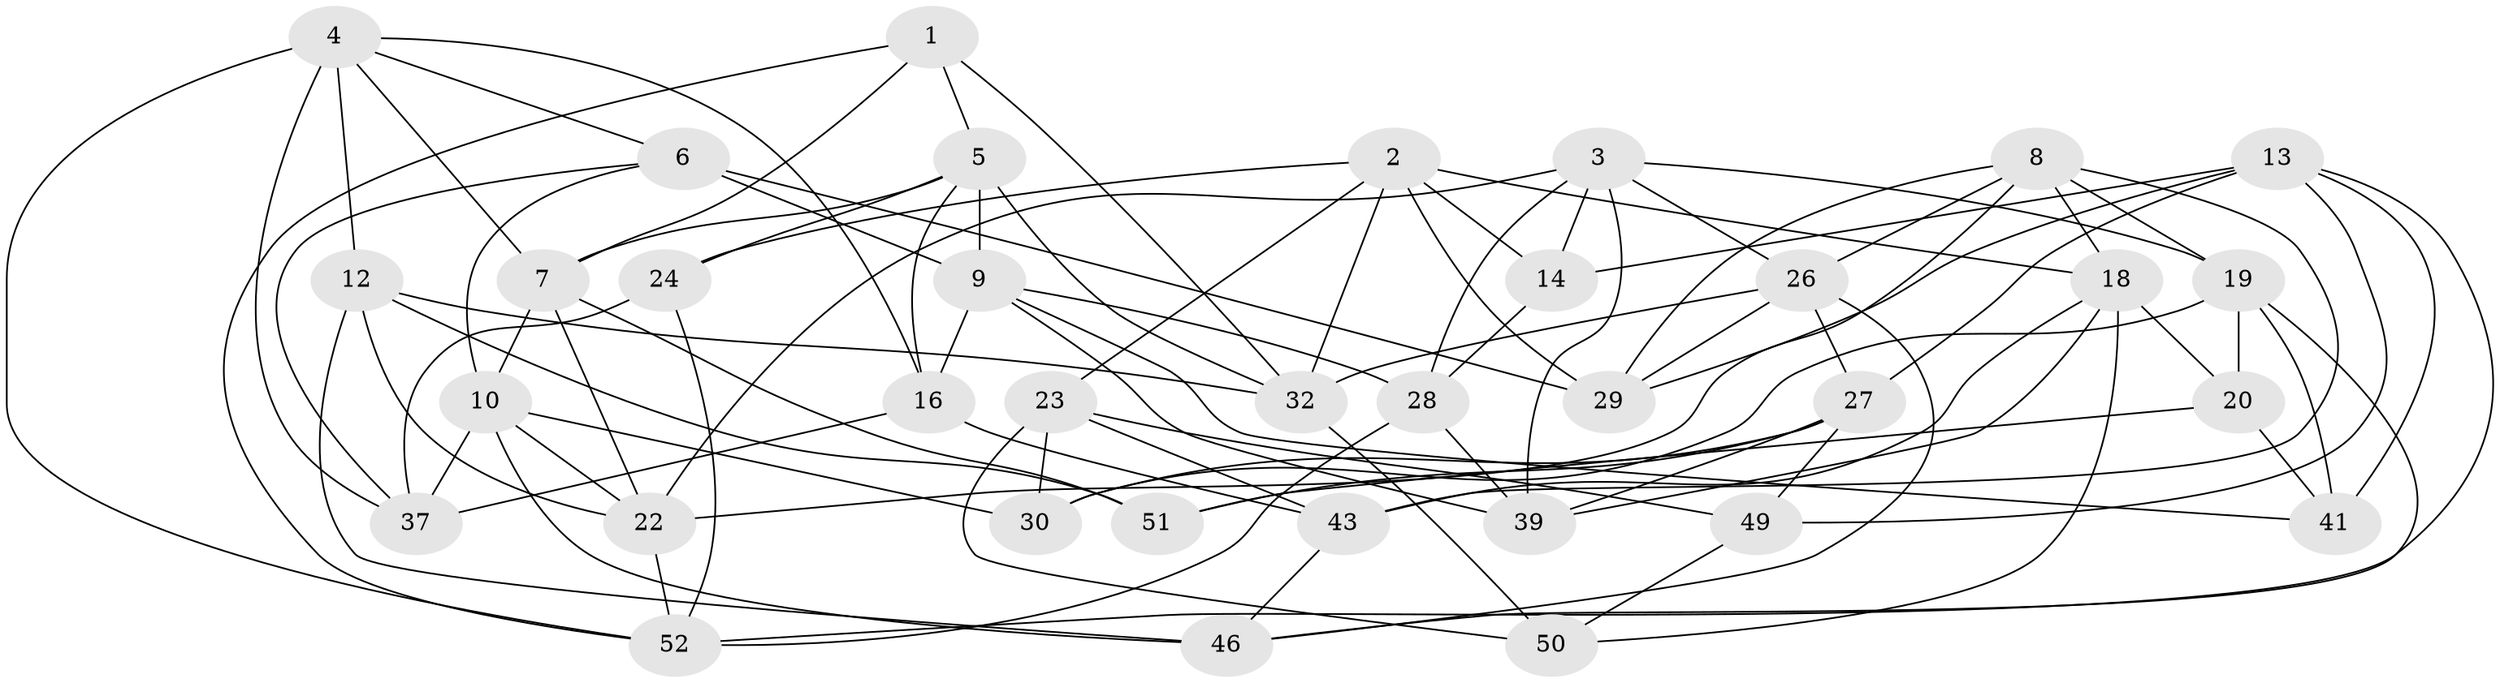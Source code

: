 // original degree distribution, {4: 1.0}
// Generated by graph-tools (version 1.1) at 2025/42/03/06/25 10:42:21]
// undirected, 35 vertices, 91 edges
graph export_dot {
graph [start="1"]
  node [color=gray90,style=filled];
  1;
  2 [super="+11"];
  3 [super="+33"];
  4 [super="+54"];
  5 [super="+25"];
  6 [super="+44"];
  7 [super="+15"];
  8 [super="+61"];
  9 [super="+21"];
  10 [super="+31"];
  12 [super="+56"];
  13 [super="+48"];
  14;
  16 [super="+17"];
  18 [super="+35"];
  19 [super="+42"];
  20;
  22 [super="+38"];
  23 [super="+36"];
  24;
  26 [super="+60"];
  27 [super="+59"];
  28 [super="+40"];
  29 [super="+57"];
  30;
  32 [super="+34"];
  37 [super="+55"];
  39 [super="+58"];
  41;
  43 [super="+45"];
  46 [super="+47"];
  49;
  50;
  51;
  52 [super="+53"];
  1 -- 52;
  1 -- 7;
  1 -- 32;
  1 -- 5;
  2 -- 23;
  2 -- 18;
  2 -- 24;
  2 -- 14;
  2 -- 32;
  2 -- 29;
  3 -- 26;
  3 -- 28;
  3 -- 19;
  3 -- 14;
  3 -- 39;
  3 -- 22;
  4 -- 7;
  4 -- 52;
  4 -- 6;
  4 -- 16;
  4 -- 12;
  4 -- 37;
  5 -- 32;
  5 -- 9;
  5 -- 7;
  5 -- 16;
  5 -- 24;
  6 -- 9;
  6 -- 37;
  6 -- 10;
  6 -- 29 [weight=2];
  7 -- 51;
  7 -- 10;
  7 -- 22;
  8 -- 18;
  8 -- 43;
  8 -- 26;
  8 -- 19;
  8 -- 22;
  8 -- 29;
  9 -- 16;
  9 -- 41;
  9 -- 28;
  9 -- 39;
  10 -- 30;
  10 -- 46;
  10 -- 22;
  10 -- 37;
  12 -- 51;
  12 -- 32;
  12 -- 46 [weight=2];
  12 -- 22;
  13 -- 27;
  13 -- 41;
  13 -- 49;
  13 -- 29;
  13 -- 14;
  13 -- 52;
  14 -- 28;
  16 -- 37 [weight=2];
  16 -- 43;
  18 -- 50;
  18 -- 20;
  18 -- 39;
  18 -- 43;
  19 -- 41;
  19 -- 20;
  19 -- 30;
  19 -- 46;
  20 -- 41;
  20 -- 51;
  22 -- 52;
  23 -- 43 [weight=2];
  23 -- 30;
  23 -- 49;
  23 -- 50;
  24 -- 52;
  24 -- 37;
  26 -- 32;
  26 -- 27;
  26 -- 29;
  26 -- 46;
  27 -- 30;
  27 -- 49;
  27 -- 51;
  27 -- 39;
  28 -- 39 [weight=2];
  28 -- 52;
  32 -- 50;
  43 -- 46;
  49 -- 50;
}
